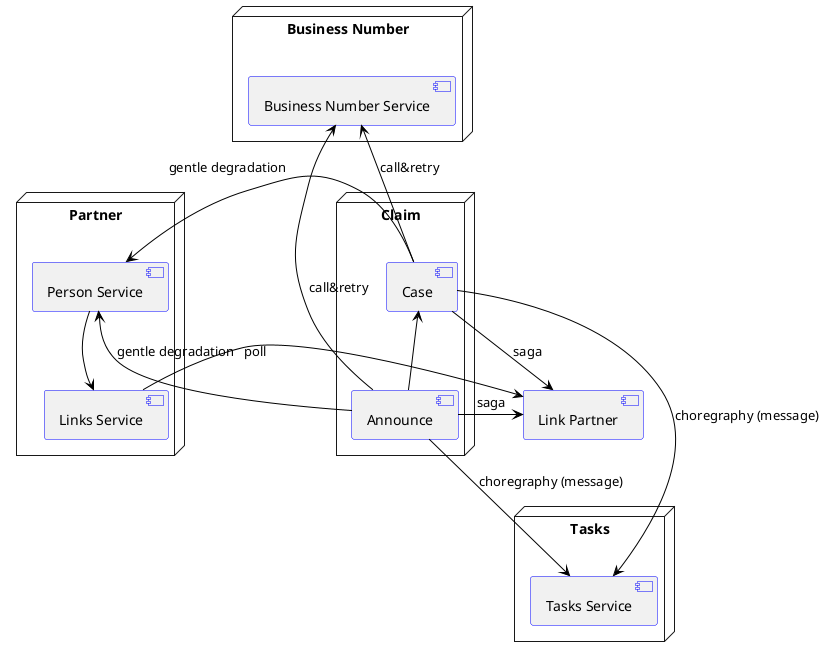 @startuml
skinparam componentStyle uml2
skinparam component {
    ArrowColor black
    BorderColor blue
}
node "Business Number" as bn {
    [Business Number Service] as bns
}
node "Partner" as pdv {
    [Person Service] as ps
    [Links Service] as ls

    ps --> ls
}
node "Tasks" as tasks {
    [Tasks Service] as ts
}

node "Claim" as main {
    [Announce] as a
    [Case] as c
}
    [Link Partner] as lp

    a -u-> c
    a -u-> bns : call&retry
    a -left-> ps : gentle degradation
    a --> ts : choregraphy (message)
    c -right-> lp : saga
    a -> lp : saga
    lp <- ls : poll
    c -> ts : choregraphy (message)
    c -u-> bns : call&retry
    c -> ps : gentle degradation

@enduml
